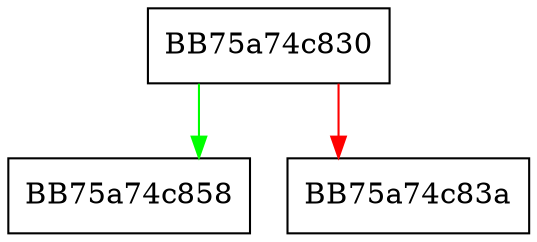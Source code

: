 digraph GetBMSpynetReport {
  node [shape="box"];
  graph [splines=ortho];
  BB75a74c830 -> BB75a74c858 [color="green"];
  BB75a74c830 -> BB75a74c83a [color="red"];
}